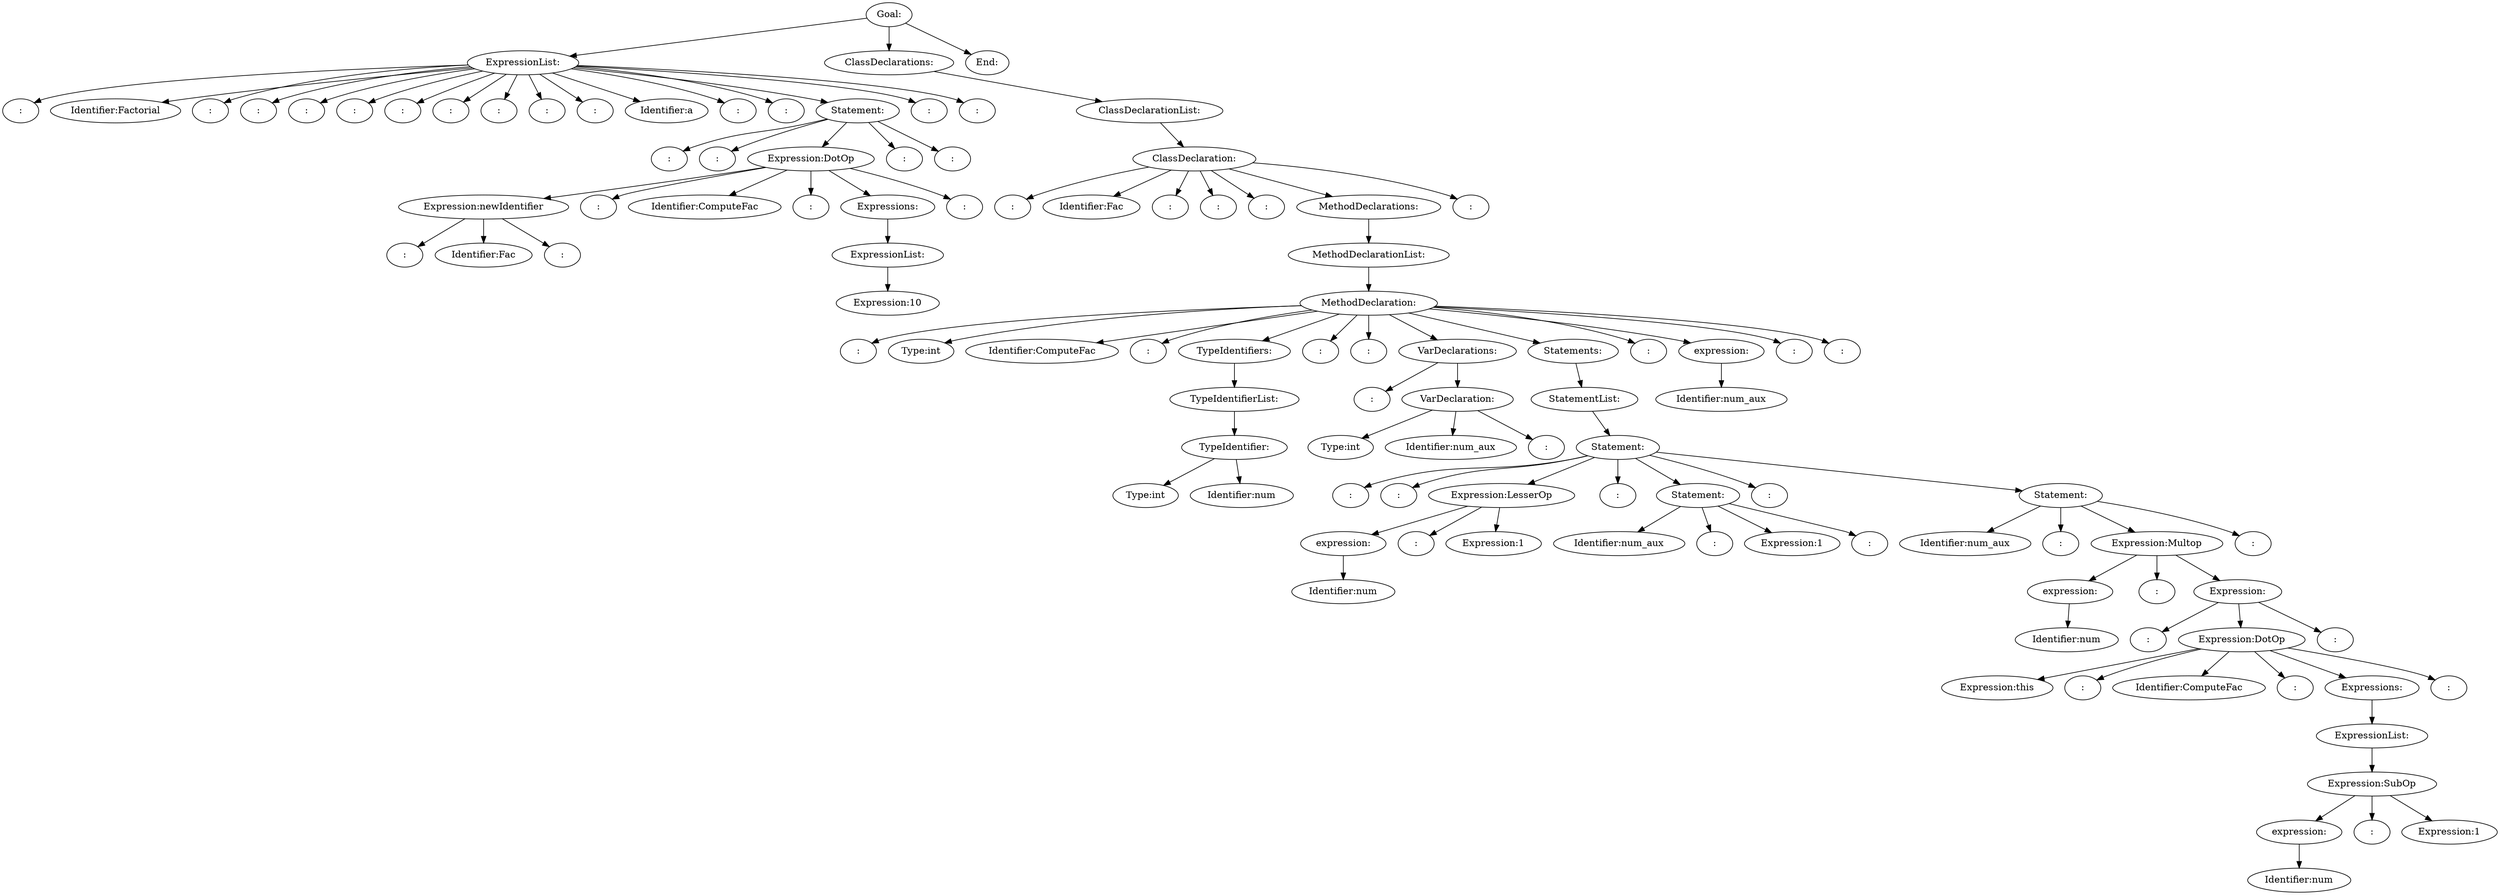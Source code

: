 digraph {
n0 [label="Goal:"];
n1 [label="ExpressionList:"];
n2 [label=":"];
n1 -> n2
n3 [label="Identifier:Factorial"];
n1 -> n3
n4 [label=":"];
n1 -> n4
n5 [label=":"];
n1 -> n5
n6 [label=":"];
n1 -> n6
n7 [label=":"];
n1 -> n7
n8 [label=":"];
n1 -> n8
n9 [label=":"];
n1 -> n9
n10 [label=":"];
n1 -> n10
n11 [label=":"];
n1 -> n11
n12 [label=":"];
n1 -> n12
n13 [label="Identifier:a"];
n1 -> n13
n14 [label=":"];
n1 -> n14
n15 [label=":"];
n1 -> n15
n16 [label="Statement:"];
n17 [label=":"];
n16 -> n17
n18 [label=":"];
n16 -> n18
n19 [label="Expression:DotOp"];
n20 [label="Expression:newIdentifier"];
n21 [label=":"];
n20 -> n21
n22 [label="Identifier:Fac"];
n20 -> n22
n23 [label=":"];
n20 -> n23
n19 -> n20
n24 [label=":"];
n19 -> n24
n25 [label="Identifier:ComputeFac"];
n19 -> n25
n26 [label=":"];
n19 -> n26
n27 [label="Expressions:"];
n28 [label="ExpressionList:"];
n29 [label="Expression:10"];
n28 -> n29
n27 -> n28
n19 -> n27
n30 [label=":"];
n19 -> n30
n16 -> n19
n31 [label=":"];
n16 -> n31
n32 [label=":"];
n16 -> n32
n1 -> n16
n33 [label=":"];
n1 -> n33
n34 [label=":"];
n1 -> n34
n0 -> n1
n35 [label="ClassDeclarations:"];
n36 [label="ClassDeclarationList:"];
n37 [label="ClassDeclaration:"];
n38 [label=":"];
n37 -> n38
n39 [label="Identifier:Fac"];
n37 -> n39
n40 [label=":"];
n37 -> n40
n41 [label=":"];
n37 -> n41
n42 [label=":"];
n37 -> n42
n43 [label="MethodDeclarations:"];
n44 [label="MethodDeclarationList:"];
n45 [label="MethodDeclaration:"];
n46 [label=":"];
n45 -> n46
n47 [label="Type:int"];
n45 -> n47
n48 [label="Identifier:ComputeFac"];
n45 -> n48
n49 [label=":"];
n45 -> n49
n50 [label="TypeIdentifiers:"];
n51 [label="TypeIdentifierList:"];
n52 [label="TypeIdentifier:"];
n53 [label="Type:int"];
n52 -> n53
n54 [label="Identifier:num"];
n52 -> n54
n51 -> n52
n50 -> n51
n45 -> n50
n55 [label=":"];
n45 -> n55
n56 [label=":"];
n45 -> n56
n57 [label="VarDeclarations:"];
n58 [label=":"];
n57 -> n58
n59 [label="VarDeclaration:"];
n60 [label="Type:int"];
n59 -> n60
n61 [label="Identifier:num_aux"];
n59 -> n61
n62 [label=":"];
n59 -> n62
n57 -> n59
n45 -> n57
n63 [label="Statements:"];
n64 [label="StatementList:"];
n65 [label="Statement:"];
n66 [label=":"];
n65 -> n66
n67 [label=":"];
n65 -> n67
n68 [label="Expression:LesserOp"];
n69 [label="expression:"];
n70 [label="Identifier:num"];
n69 -> n70
n68 -> n69
n71 [label=":"];
n68 -> n71
n72 [label="Expression:1"];
n68 -> n72
n65 -> n68
n73 [label=":"];
n65 -> n73
n74 [label="Statement:"];
n75 [label="Identifier:num_aux"];
n74 -> n75
n76 [label=":"];
n74 -> n76
n77 [label="Expression:1"];
n74 -> n77
n78 [label=":"];
n74 -> n78
n65 -> n74
n79 [label=":"];
n65 -> n79
n80 [label="Statement:"];
n81 [label="Identifier:num_aux"];
n80 -> n81
n82 [label=":"];
n80 -> n82
n83 [label="Expression:Multop"];
n84 [label="expression:"];
n85 [label="Identifier:num"];
n84 -> n85
n83 -> n84
n86 [label=":"];
n83 -> n86
n87 [label="Expression:"];
n88 [label=":"];
n87 -> n88
n89 [label="Expression:DotOp"];
n90 [label="Expression:this"];
n89 -> n90
n91 [label=":"];
n89 -> n91
n92 [label="Identifier:ComputeFac"];
n89 -> n92
n93 [label=":"];
n89 -> n93
n94 [label="Expressions:"];
n95 [label="ExpressionList:"];
n96 [label="Expression:SubOp"];
n97 [label="expression:"];
n98 [label="Identifier:num"];
n97 -> n98
n96 -> n97
n99 [label=":"];
n96 -> n99
n100 [label="Expression:1"];
n96 -> n100
n95 -> n96
n94 -> n95
n89 -> n94
n101 [label=":"];
n89 -> n101
n87 -> n89
n102 [label=":"];
n87 -> n102
n83 -> n87
n80 -> n83
n103 [label=":"];
n80 -> n103
n65 -> n80
n64 -> n65
n63 -> n64
n45 -> n63
n104 [label=":"];
n45 -> n104
n105 [label="expression:"];
n106 [label="Identifier:num_aux"];
n105 -> n106
n45 -> n105
n107 [label=":"];
n45 -> n107
n108 [label=":"];
n45 -> n108
n44 -> n45
n43 -> n44
n37 -> n43
n109 [label=":"];
n37 -> n109
n36 -> n37
n35 -> n36
n0 -> n35
n110 [label="End:"];
n0 -> n110
}
